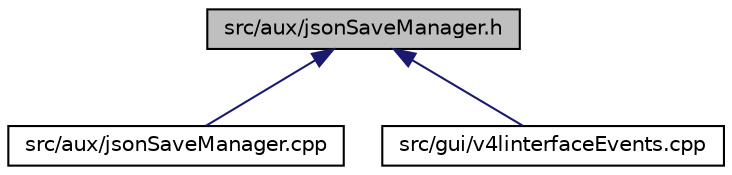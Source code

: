 digraph "src/aux/jsonSaveManager.h"
{
 // INTERACTIVE_SVG=YES
  edge [fontname="Helvetica",fontsize="10",labelfontname="Helvetica",labelfontsize="10"];
  node [fontname="Helvetica",fontsize="10",shape=record];
  Node66 [label="src/aux/jsonSaveManager.h",height=0.2,width=0.4,color="black", fillcolor="grey75", style="filled", fontcolor="black"];
  Node66 -> Node67 [dir="back",color="midnightblue",fontsize="10",style="solid"];
  Node67 [label="src/aux/jsonSaveManager.cpp",height=0.2,width=0.4,color="black", fillcolor="white", style="filled",URL="$json_save_manager_8cpp.html"];
  Node66 -> Node68 [dir="back",color="midnightblue",fontsize="10",style="solid"];
  Node68 [label="src/gui/v4linterfaceEvents.cpp",height=0.2,width=0.4,color="black", fillcolor="white", style="filled",URL="$v4linterface_events_8cpp.html"];
}
